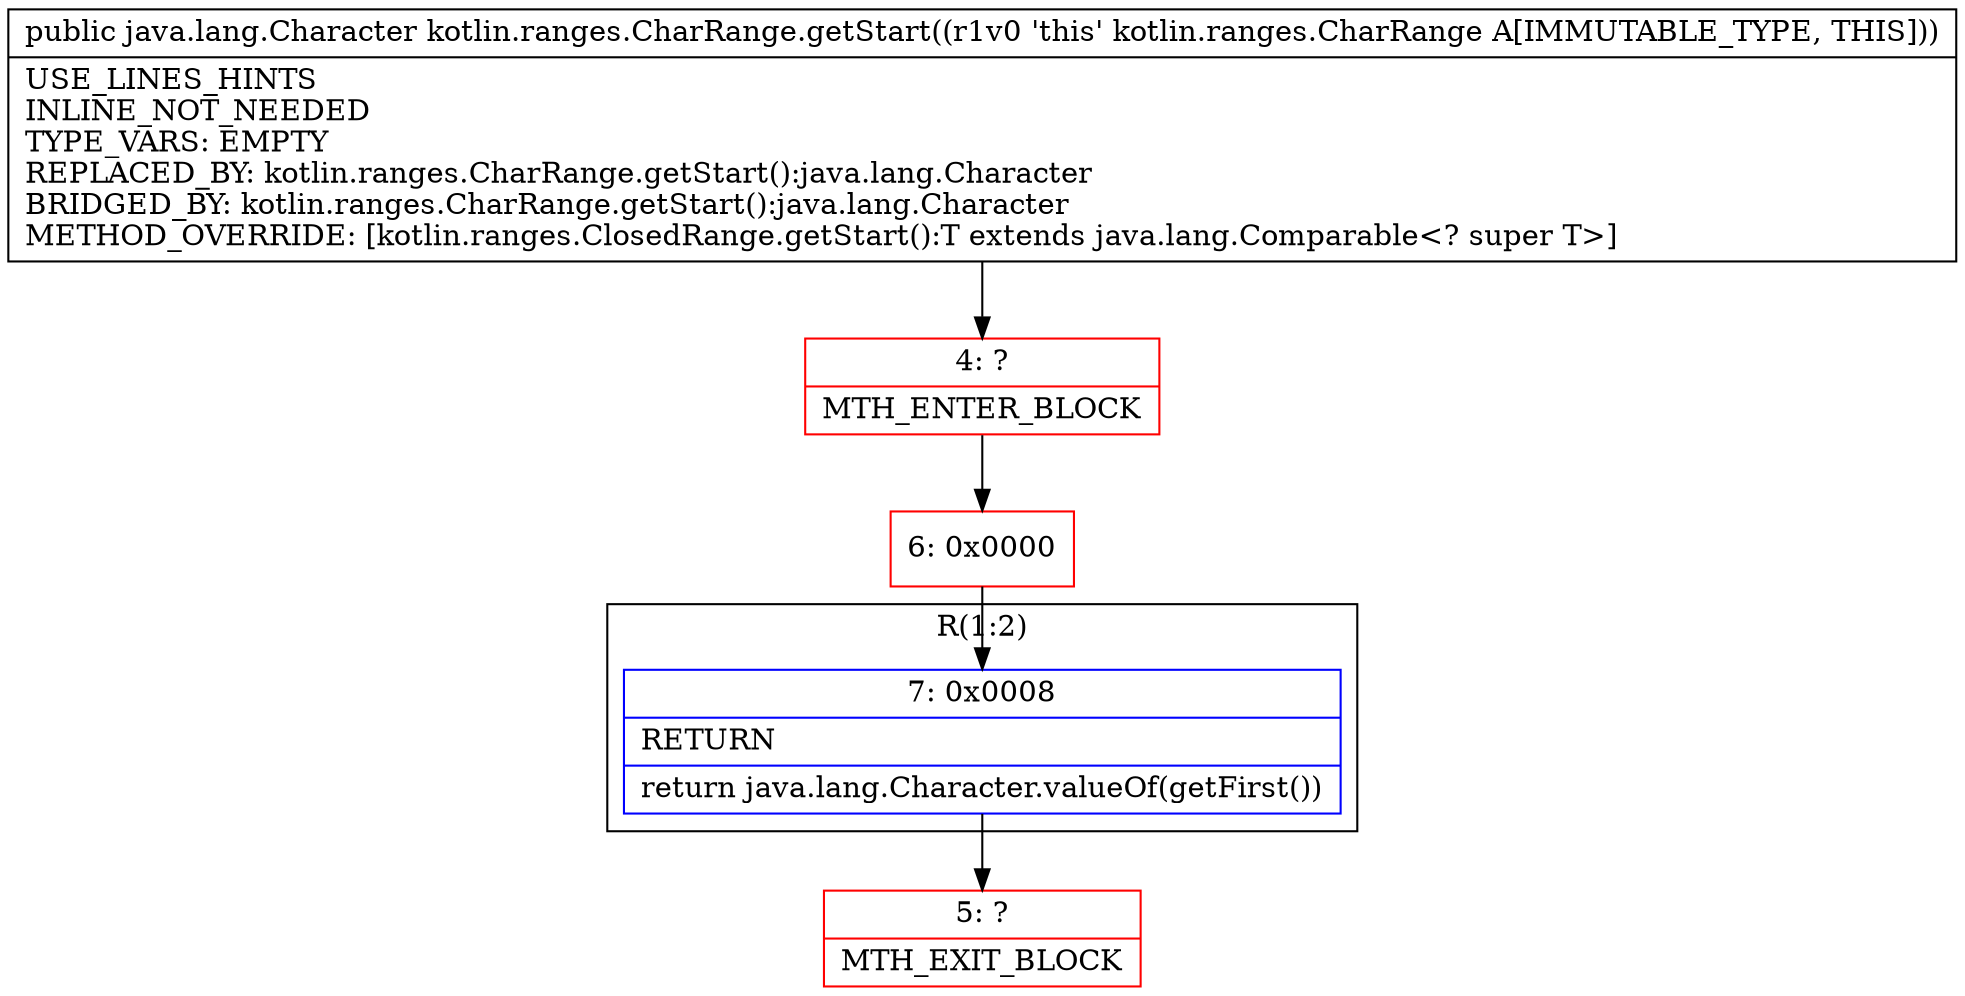 digraph "CFG forkotlin.ranges.CharRange.getStart()Ljava\/lang\/Character;" {
subgraph cluster_Region_1704311117 {
label = "R(1:2)";
node [shape=record,color=blue];
Node_7 [shape=record,label="{7\:\ 0x0008|RETURN\l|return java.lang.Character.valueOf(getFirst())\l}"];
}
Node_4 [shape=record,color=red,label="{4\:\ ?|MTH_ENTER_BLOCK\l}"];
Node_6 [shape=record,color=red,label="{6\:\ 0x0000}"];
Node_5 [shape=record,color=red,label="{5\:\ ?|MTH_EXIT_BLOCK\l}"];
MethodNode[shape=record,label="{public java.lang.Character kotlin.ranges.CharRange.getStart((r1v0 'this' kotlin.ranges.CharRange A[IMMUTABLE_TYPE, THIS]))  | USE_LINES_HINTS\lINLINE_NOT_NEEDED\lTYPE_VARS: EMPTY\lREPLACED_BY: kotlin.ranges.CharRange.getStart():java.lang.Character\lBRIDGED_BY: kotlin.ranges.CharRange.getStart():java.lang.Character\lMETHOD_OVERRIDE: [kotlin.ranges.ClosedRange.getStart():T extends java.lang.Comparable\<? super T\>]\l}"];
MethodNode -> Node_4;Node_7 -> Node_5;
Node_4 -> Node_6;
Node_6 -> Node_7;
}


